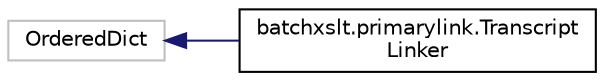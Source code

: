 digraph "Graphical Class Hierarchy"
{
  edge [fontname="Helvetica",fontsize="10",labelfontname="Helvetica",labelfontsize="10"];
  node [fontname="Helvetica",fontsize="10",shape=record];
  rankdir="LR";
  Node1 [label="OrderedDict",height=0.2,width=0.4,color="grey75", fillcolor="white", style="filled"];
  Node1 -> Node2 [dir="back",color="midnightblue",fontsize="10",style="solid",fontname="Helvetica"];
  Node2 [label="batchxslt.primarylink.Transcript\lLinker",height=0.2,width=0.4,color="black", fillcolor="white", style="filled",URL="$classbatchxslt_1_1primarylink_1_1_transcript_linker.html"];
}
